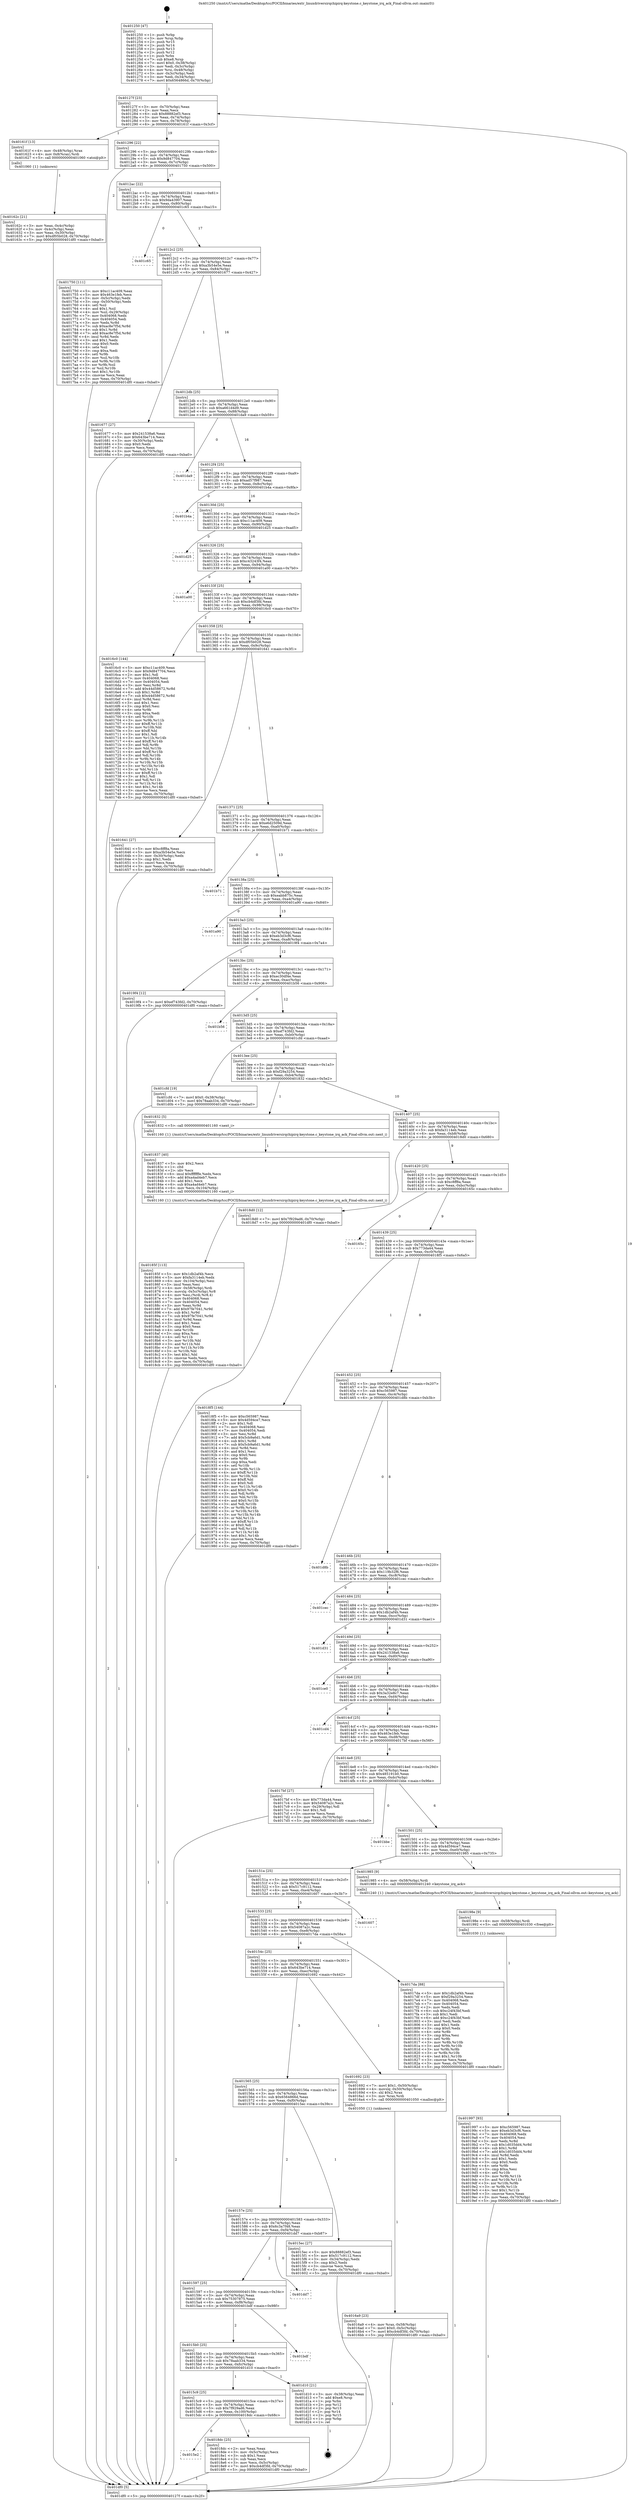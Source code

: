 digraph "0x401250" {
  label = "0x401250 (/mnt/c/Users/mathe/Desktop/tcc/POCII/binaries/extr_linuxdriversirqchipirq-keystone.c_keystone_irq_ack_Final-ollvm.out::main(0))"
  labelloc = "t"
  node[shape=record]

  Entry [label="",width=0.3,height=0.3,shape=circle,fillcolor=black,style=filled]
  "0x40127f" [label="{
     0x40127f [23]\l
     | [instrs]\l
     &nbsp;&nbsp;0x40127f \<+3\>: mov -0x70(%rbp),%eax\l
     &nbsp;&nbsp;0x401282 \<+2\>: mov %eax,%ecx\l
     &nbsp;&nbsp;0x401284 \<+6\>: sub $0x88882ef3,%ecx\l
     &nbsp;&nbsp;0x40128a \<+3\>: mov %eax,-0x74(%rbp)\l
     &nbsp;&nbsp;0x40128d \<+3\>: mov %ecx,-0x78(%rbp)\l
     &nbsp;&nbsp;0x401290 \<+6\>: je 000000000040161f \<main+0x3cf\>\l
  }"]
  "0x40161f" [label="{
     0x40161f [13]\l
     | [instrs]\l
     &nbsp;&nbsp;0x40161f \<+4\>: mov -0x48(%rbp),%rax\l
     &nbsp;&nbsp;0x401623 \<+4\>: mov 0x8(%rax),%rdi\l
     &nbsp;&nbsp;0x401627 \<+5\>: call 0000000000401060 \<atoi@plt\>\l
     | [calls]\l
     &nbsp;&nbsp;0x401060 \{1\} (unknown)\l
  }"]
  "0x401296" [label="{
     0x401296 [22]\l
     | [instrs]\l
     &nbsp;&nbsp;0x401296 \<+5\>: jmp 000000000040129b \<main+0x4b\>\l
     &nbsp;&nbsp;0x40129b \<+3\>: mov -0x74(%rbp),%eax\l
     &nbsp;&nbsp;0x40129e \<+5\>: sub $0x9d847704,%eax\l
     &nbsp;&nbsp;0x4012a3 \<+3\>: mov %eax,-0x7c(%rbp)\l
     &nbsp;&nbsp;0x4012a6 \<+6\>: je 0000000000401750 \<main+0x500\>\l
  }"]
  Exit [label="",width=0.3,height=0.3,shape=circle,fillcolor=black,style=filled,peripheries=2]
  "0x401750" [label="{
     0x401750 [111]\l
     | [instrs]\l
     &nbsp;&nbsp;0x401750 \<+5\>: mov $0xc11ac409,%eax\l
     &nbsp;&nbsp;0x401755 \<+5\>: mov $0x463e1feb,%ecx\l
     &nbsp;&nbsp;0x40175a \<+3\>: mov -0x5c(%rbp),%edx\l
     &nbsp;&nbsp;0x40175d \<+3\>: cmp -0x50(%rbp),%edx\l
     &nbsp;&nbsp;0x401760 \<+4\>: setl %sil\l
     &nbsp;&nbsp;0x401764 \<+4\>: and $0x1,%sil\l
     &nbsp;&nbsp;0x401768 \<+4\>: mov %sil,-0x29(%rbp)\l
     &nbsp;&nbsp;0x40176c \<+7\>: mov 0x404068,%edx\l
     &nbsp;&nbsp;0x401773 \<+7\>: mov 0x404054,%edi\l
     &nbsp;&nbsp;0x40177a \<+3\>: mov %edx,%r8d\l
     &nbsp;&nbsp;0x40177d \<+7\>: sub $0xac8e7f5d,%r8d\l
     &nbsp;&nbsp;0x401784 \<+4\>: sub $0x1,%r8d\l
     &nbsp;&nbsp;0x401788 \<+7\>: add $0xac8e7f5d,%r8d\l
     &nbsp;&nbsp;0x40178f \<+4\>: imul %r8d,%edx\l
     &nbsp;&nbsp;0x401793 \<+3\>: and $0x1,%edx\l
     &nbsp;&nbsp;0x401796 \<+3\>: cmp $0x0,%edx\l
     &nbsp;&nbsp;0x401799 \<+4\>: sete %sil\l
     &nbsp;&nbsp;0x40179d \<+3\>: cmp $0xa,%edi\l
     &nbsp;&nbsp;0x4017a0 \<+4\>: setl %r9b\l
     &nbsp;&nbsp;0x4017a4 \<+3\>: mov %sil,%r10b\l
     &nbsp;&nbsp;0x4017a7 \<+3\>: and %r9b,%r10b\l
     &nbsp;&nbsp;0x4017aa \<+3\>: xor %r9b,%sil\l
     &nbsp;&nbsp;0x4017ad \<+3\>: or %sil,%r10b\l
     &nbsp;&nbsp;0x4017b0 \<+4\>: test $0x1,%r10b\l
     &nbsp;&nbsp;0x4017b4 \<+3\>: cmovne %ecx,%eax\l
     &nbsp;&nbsp;0x4017b7 \<+3\>: mov %eax,-0x70(%rbp)\l
     &nbsp;&nbsp;0x4017ba \<+5\>: jmp 0000000000401df0 \<main+0xba0\>\l
  }"]
  "0x4012ac" [label="{
     0x4012ac [22]\l
     | [instrs]\l
     &nbsp;&nbsp;0x4012ac \<+5\>: jmp 00000000004012b1 \<main+0x61\>\l
     &nbsp;&nbsp;0x4012b1 \<+3\>: mov -0x74(%rbp),%eax\l
     &nbsp;&nbsp;0x4012b4 \<+5\>: sub $0x9da43907,%eax\l
     &nbsp;&nbsp;0x4012b9 \<+3\>: mov %eax,-0x80(%rbp)\l
     &nbsp;&nbsp;0x4012bc \<+6\>: je 0000000000401c65 \<main+0xa15\>\l
  }"]
  "0x401997" [label="{
     0x401997 [93]\l
     | [instrs]\l
     &nbsp;&nbsp;0x401997 \<+5\>: mov $0xc565987,%eax\l
     &nbsp;&nbsp;0x40199c \<+5\>: mov $0xeb3d3cf6,%ecx\l
     &nbsp;&nbsp;0x4019a1 \<+7\>: mov 0x404068,%edx\l
     &nbsp;&nbsp;0x4019a8 \<+7\>: mov 0x404054,%esi\l
     &nbsp;&nbsp;0x4019af \<+3\>: mov %edx,%r8d\l
     &nbsp;&nbsp;0x4019b2 \<+7\>: sub $0x1d035dd4,%r8d\l
     &nbsp;&nbsp;0x4019b9 \<+4\>: sub $0x1,%r8d\l
     &nbsp;&nbsp;0x4019bd \<+7\>: add $0x1d035dd4,%r8d\l
     &nbsp;&nbsp;0x4019c4 \<+4\>: imul %r8d,%edx\l
     &nbsp;&nbsp;0x4019c8 \<+3\>: and $0x1,%edx\l
     &nbsp;&nbsp;0x4019cb \<+3\>: cmp $0x0,%edx\l
     &nbsp;&nbsp;0x4019ce \<+4\>: sete %r9b\l
     &nbsp;&nbsp;0x4019d2 \<+3\>: cmp $0xa,%esi\l
     &nbsp;&nbsp;0x4019d5 \<+4\>: setl %r10b\l
     &nbsp;&nbsp;0x4019d9 \<+3\>: mov %r9b,%r11b\l
     &nbsp;&nbsp;0x4019dc \<+3\>: and %r10b,%r11b\l
     &nbsp;&nbsp;0x4019df \<+3\>: xor %r10b,%r9b\l
     &nbsp;&nbsp;0x4019e2 \<+3\>: or %r9b,%r11b\l
     &nbsp;&nbsp;0x4019e5 \<+4\>: test $0x1,%r11b\l
     &nbsp;&nbsp;0x4019e9 \<+3\>: cmovne %ecx,%eax\l
     &nbsp;&nbsp;0x4019ec \<+3\>: mov %eax,-0x70(%rbp)\l
     &nbsp;&nbsp;0x4019ef \<+5\>: jmp 0000000000401df0 \<main+0xba0\>\l
  }"]
  "0x401c65" [label="{
     0x401c65\l
  }", style=dashed]
  "0x4012c2" [label="{
     0x4012c2 [25]\l
     | [instrs]\l
     &nbsp;&nbsp;0x4012c2 \<+5\>: jmp 00000000004012c7 \<main+0x77\>\l
     &nbsp;&nbsp;0x4012c7 \<+3\>: mov -0x74(%rbp),%eax\l
     &nbsp;&nbsp;0x4012ca \<+5\>: sub $0xa3b54e5e,%eax\l
     &nbsp;&nbsp;0x4012cf \<+6\>: mov %eax,-0x84(%rbp)\l
     &nbsp;&nbsp;0x4012d5 \<+6\>: je 0000000000401677 \<main+0x427\>\l
  }"]
  "0x40198e" [label="{
     0x40198e [9]\l
     | [instrs]\l
     &nbsp;&nbsp;0x40198e \<+4\>: mov -0x58(%rbp),%rdi\l
     &nbsp;&nbsp;0x401992 \<+5\>: call 0000000000401030 \<free@plt\>\l
     | [calls]\l
     &nbsp;&nbsp;0x401030 \{1\} (unknown)\l
  }"]
  "0x401677" [label="{
     0x401677 [27]\l
     | [instrs]\l
     &nbsp;&nbsp;0x401677 \<+5\>: mov $0x241538a6,%eax\l
     &nbsp;&nbsp;0x40167c \<+5\>: mov $0x643be714,%ecx\l
     &nbsp;&nbsp;0x401681 \<+3\>: mov -0x30(%rbp),%edx\l
     &nbsp;&nbsp;0x401684 \<+3\>: cmp $0x0,%edx\l
     &nbsp;&nbsp;0x401687 \<+3\>: cmove %ecx,%eax\l
     &nbsp;&nbsp;0x40168a \<+3\>: mov %eax,-0x70(%rbp)\l
     &nbsp;&nbsp;0x40168d \<+5\>: jmp 0000000000401df0 \<main+0xba0\>\l
  }"]
  "0x4012db" [label="{
     0x4012db [25]\l
     | [instrs]\l
     &nbsp;&nbsp;0x4012db \<+5\>: jmp 00000000004012e0 \<main+0x90\>\l
     &nbsp;&nbsp;0x4012e0 \<+3\>: mov -0x74(%rbp),%eax\l
     &nbsp;&nbsp;0x4012e3 \<+5\>: sub $0xa661d4d9,%eax\l
     &nbsp;&nbsp;0x4012e8 \<+6\>: mov %eax,-0x88(%rbp)\l
     &nbsp;&nbsp;0x4012ee \<+6\>: je 0000000000401da9 \<main+0xb59\>\l
  }"]
  "0x4015e2" [label="{
     0x4015e2\l
  }", style=dashed]
  "0x401da9" [label="{
     0x401da9\l
  }", style=dashed]
  "0x4012f4" [label="{
     0x4012f4 [25]\l
     | [instrs]\l
     &nbsp;&nbsp;0x4012f4 \<+5\>: jmp 00000000004012f9 \<main+0xa9\>\l
     &nbsp;&nbsp;0x4012f9 \<+3\>: mov -0x74(%rbp),%eax\l
     &nbsp;&nbsp;0x4012fc \<+5\>: sub $0xad57f987,%eax\l
     &nbsp;&nbsp;0x401301 \<+6\>: mov %eax,-0x8c(%rbp)\l
     &nbsp;&nbsp;0x401307 \<+6\>: je 0000000000401b4a \<main+0x8fa\>\l
  }"]
  "0x4018dc" [label="{
     0x4018dc [25]\l
     | [instrs]\l
     &nbsp;&nbsp;0x4018dc \<+2\>: xor %eax,%eax\l
     &nbsp;&nbsp;0x4018de \<+3\>: mov -0x5c(%rbp),%ecx\l
     &nbsp;&nbsp;0x4018e1 \<+3\>: sub $0x1,%eax\l
     &nbsp;&nbsp;0x4018e4 \<+2\>: sub %eax,%ecx\l
     &nbsp;&nbsp;0x4018e6 \<+3\>: mov %ecx,-0x5c(%rbp)\l
     &nbsp;&nbsp;0x4018e9 \<+7\>: movl $0xcb4df3fd,-0x70(%rbp)\l
     &nbsp;&nbsp;0x4018f0 \<+5\>: jmp 0000000000401df0 \<main+0xba0\>\l
  }"]
  "0x401b4a" [label="{
     0x401b4a\l
  }", style=dashed]
  "0x40130d" [label="{
     0x40130d [25]\l
     | [instrs]\l
     &nbsp;&nbsp;0x40130d \<+5\>: jmp 0000000000401312 \<main+0xc2\>\l
     &nbsp;&nbsp;0x401312 \<+3\>: mov -0x74(%rbp),%eax\l
     &nbsp;&nbsp;0x401315 \<+5\>: sub $0xc11ac409,%eax\l
     &nbsp;&nbsp;0x40131a \<+6\>: mov %eax,-0x90(%rbp)\l
     &nbsp;&nbsp;0x401320 \<+6\>: je 0000000000401d25 \<main+0xad5\>\l
  }"]
  "0x4015c9" [label="{
     0x4015c9 [25]\l
     | [instrs]\l
     &nbsp;&nbsp;0x4015c9 \<+5\>: jmp 00000000004015ce \<main+0x37e\>\l
     &nbsp;&nbsp;0x4015ce \<+3\>: mov -0x74(%rbp),%eax\l
     &nbsp;&nbsp;0x4015d1 \<+5\>: sub $0x7f929ad6,%eax\l
     &nbsp;&nbsp;0x4015d6 \<+6\>: mov %eax,-0x100(%rbp)\l
     &nbsp;&nbsp;0x4015dc \<+6\>: je 00000000004018dc \<main+0x68c\>\l
  }"]
  "0x401d25" [label="{
     0x401d25\l
  }", style=dashed]
  "0x401326" [label="{
     0x401326 [25]\l
     | [instrs]\l
     &nbsp;&nbsp;0x401326 \<+5\>: jmp 000000000040132b \<main+0xdb\>\l
     &nbsp;&nbsp;0x40132b \<+3\>: mov -0x74(%rbp),%eax\l
     &nbsp;&nbsp;0x40132e \<+5\>: sub $0xc43243f4,%eax\l
     &nbsp;&nbsp;0x401333 \<+6\>: mov %eax,-0x94(%rbp)\l
     &nbsp;&nbsp;0x401339 \<+6\>: je 0000000000401a00 \<main+0x7b0\>\l
  }"]
  "0x401d10" [label="{
     0x401d10 [21]\l
     | [instrs]\l
     &nbsp;&nbsp;0x401d10 \<+3\>: mov -0x38(%rbp),%eax\l
     &nbsp;&nbsp;0x401d13 \<+7\>: add $0xe8,%rsp\l
     &nbsp;&nbsp;0x401d1a \<+1\>: pop %rbx\l
     &nbsp;&nbsp;0x401d1b \<+2\>: pop %r12\l
     &nbsp;&nbsp;0x401d1d \<+2\>: pop %r13\l
     &nbsp;&nbsp;0x401d1f \<+2\>: pop %r14\l
     &nbsp;&nbsp;0x401d21 \<+2\>: pop %r15\l
     &nbsp;&nbsp;0x401d23 \<+1\>: pop %rbp\l
     &nbsp;&nbsp;0x401d24 \<+1\>: ret\l
  }"]
  "0x401a00" [label="{
     0x401a00\l
  }", style=dashed]
  "0x40133f" [label="{
     0x40133f [25]\l
     | [instrs]\l
     &nbsp;&nbsp;0x40133f \<+5\>: jmp 0000000000401344 \<main+0xf4\>\l
     &nbsp;&nbsp;0x401344 \<+3\>: mov -0x74(%rbp),%eax\l
     &nbsp;&nbsp;0x401347 \<+5\>: sub $0xcb4df3fd,%eax\l
     &nbsp;&nbsp;0x40134c \<+6\>: mov %eax,-0x98(%rbp)\l
     &nbsp;&nbsp;0x401352 \<+6\>: je 00000000004016c0 \<main+0x470\>\l
  }"]
  "0x4015b0" [label="{
     0x4015b0 [25]\l
     | [instrs]\l
     &nbsp;&nbsp;0x4015b0 \<+5\>: jmp 00000000004015b5 \<main+0x365\>\l
     &nbsp;&nbsp;0x4015b5 \<+3\>: mov -0x74(%rbp),%eax\l
     &nbsp;&nbsp;0x4015b8 \<+5\>: sub $0x78aab334,%eax\l
     &nbsp;&nbsp;0x4015bd \<+6\>: mov %eax,-0xfc(%rbp)\l
     &nbsp;&nbsp;0x4015c3 \<+6\>: je 0000000000401d10 \<main+0xac0\>\l
  }"]
  "0x4016c0" [label="{
     0x4016c0 [144]\l
     | [instrs]\l
     &nbsp;&nbsp;0x4016c0 \<+5\>: mov $0xc11ac409,%eax\l
     &nbsp;&nbsp;0x4016c5 \<+5\>: mov $0x9d847704,%ecx\l
     &nbsp;&nbsp;0x4016ca \<+2\>: mov $0x1,%dl\l
     &nbsp;&nbsp;0x4016cc \<+7\>: mov 0x404068,%esi\l
     &nbsp;&nbsp;0x4016d3 \<+7\>: mov 0x404054,%edi\l
     &nbsp;&nbsp;0x4016da \<+3\>: mov %esi,%r8d\l
     &nbsp;&nbsp;0x4016dd \<+7\>: add $0x44d58672,%r8d\l
     &nbsp;&nbsp;0x4016e4 \<+4\>: sub $0x1,%r8d\l
     &nbsp;&nbsp;0x4016e8 \<+7\>: sub $0x44d58672,%r8d\l
     &nbsp;&nbsp;0x4016ef \<+4\>: imul %r8d,%esi\l
     &nbsp;&nbsp;0x4016f3 \<+3\>: and $0x1,%esi\l
     &nbsp;&nbsp;0x4016f6 \<+3\>: cmp $0x0,%esi\l
     &nbsp;&nbsp;0x4016f9 \<+4\>: sete %r9b\l
     &nbsp;&nbsp;0x4016fd \<+3\>: cmp $0xa,%edi\l
     &nbsp;&nbsp;0x401700 \<+4\>: setl %r10b\l
     &nbsp;&nbsp;0x401704 \<+3\>: mov %r9b,%r11b\l
     &nbsp;&nbsp;0x401707 \<+4\>: xor $0xff,%r11b\l
     &nbsp;&nbsp;0x40170b \<+3\>: mov %r10b,%bl\l
     &nbsp;&nbsp;0x40170e \<+3\>: xor $0xff,%bl\l
     &nbsp;&nbsp;0x401711 \<+3\>: xor $0x1,%dl\l
     &nbsp;&nbsp;0x401714 \<+3\>: mov %r11b,%r14b\l
     &nbsp;&nbsp;0x401717 \<+4\>: and $0xff,%r14b\l
     &nbsp;&nbsp;0x40171b \<+3\>: and %dl,%r9b\l
     &nbsp;&nbsp;0x40171e \<+3\>: mov %bl,%r15b\l
     &nbsp;&nbsp;0x401721 \<+4\>: and $0xff,%r15b\l
     &nbsp;&nbsp;0x401725 \<+3\>: and %dl,%r10b\l
     &nbsp;&nbsp;0x401728 \<+3\>: or %r9b,%r14b\l
     &nbsp;&nbsp;0x40172b \<+3\>: or %r10b,%r15b\l
     &nbsp;&nbsp;0x40172e \<+3\>: xor %r15b,%r14b\l
     &nbsp;&nbsp;0x401731 \<+3\>: or %bl,%r11b\l
     &nbsp;&nbsp;0x401734 \<+4\>: xor $0xff,%r11b\l
     &nbsp;&nbsp;0x401738 \<+3\>: or $0x1,%dl\l
     &nbsp;&nbsp;0x40173b \<+3\>: and %dl,%r11b\l
     &nbsp;&nbsp;0x40173e \<+3\>: or %r11b,%r14b\l
     &nbsp;&nbsp;0x401741 \<+4\>: test $0x1,%r14b\l
     &nbsp;&nbsp;0x401745 \<+3\>: cmovne %ecx,%eax\l
     &nbsp;&nbsp;0x401748 \<+3\>: mov %eax,-0x70(%rbp)\l
     &nbsp;&nbsp;0x40174b \<+5\>: jmp 0000000000401df0 \<main+0xba0\>\l
  }"]
  "0x401358" [label="{
     0x401358 [25]\l
     | [instrs]\l
     &nbsp;&nbsp;0x401358 \<+5\>: jmp 000000000040135d \<main+0x10d\>\l
     &nbsp;&nbsp;0x40135d \<+3\>: mov -0x74(%rbp),%eax\l
     &nbsp;&nbsp;0x401360 \<+5\>: sub $0xdf05b028,%eax\l
     &nbsp;&nbsp;0x401365 \<+6\>: mov %eax,-0x9c(%rbp)\l
     &nbsp;&nbsp;0x40136b \<+6\>: je 0000000000401641 \<main+0x3f1\>\l
  }"]
  "0x401bdf" [label="{
     0x401bdf\l
  }", style=dashed]
  "0x401641" [label="{
     0x401641 [27]\l
     | [instrs]\l
     &nbsp;&nbsp;0x401641 \<+5\>: mov $0xc8ff8a,%eax\l
     &nbsp;&nbsp;0x401646 \<+5\>: mov $0xa3b54e5e,%ecx\l
     &nbsp;&nbsp;0x40164b \<+3\>: mov -0x30(%rbp),%edx\l
     &nbsp;&nbsp;0x40164e \<+3\>: cmp $0x1,%edx\l
     &nbsp;&nbsp;0x401651 \<+3\>: cmovl %ecx,%eax\l
     &nbsp;&nbsp;0x401654 \<+3\>: mov %eax,-0x70(%rbp)\l
     &nbsp;&nbsp;0x401657 \<+5\>: jmp 0000000000401df0 \<main+0xba0\>\l
  }"]
  "0x401371" [label="{
     0x401371 [25]\l
     | [instrs]\l
     &nbsp;&nbsp;0x401371 \<+5\>: jmp 0000000000401376 \<main+0x126\>\l
     &nbsp;&nbsp;0x401376 \<+3\>: mov -0x74(%rbp),%eax\l
     &nbsp;&nbsp;0x401379 \<+5\>: sub $0xe6d2509d,%eax\l
     &nbsp;&nbsp;0x40137e \<+6\>: mov %eax,-0xa0(%rbp)\l
     &nbsp;&nbsp;0x401384 \<+6\>: je 0000000000401b71 \<main+0x921\>\l
  }"]
  "0x401597" [label="{
     0x401597 [25]\l
     | [instrs]\l
     &nbsp;&nbsp;0x401597 \<+5\>: jmp 000000000040159c \<main+0x34c\>\l
     &nbsp;&nbsp;0x40159c \<+3\>: mov -0x74(%rbp),%eax\l
     &nbsp;&nbsp;0x40159f \<+5\>: sub $0x75307875,%eax\l
     &nbsp;&nbsp;0x4015a4 \<+6\>: mov %eax,-0xf8(%rbp)\l
     &nbsp;&nbsp;0x4015aa \<+6\>: je 0000000000401bdf \<main+0x98f\>\l
  }"]
  "0x401b71" [label="{
     0x401b71\l
  }", style=dashed]
  "0x40138a" [label="{
     0x40138a [25]\l
     | [instrs]\l
     &nbsp;&nbsp;0x40138a \<+5\>: jmp 000000000040138f \<main+0x13f\>\l
     &nbsp;&nbsp;0x40138f \<+3\>: mov -0x74(%rbp),%eax\l
     &nbsp;&nbsp;0x401392 \<+5\>: sub $0xeabb875c,%eax\l
     &nbsp;&nbsp;0x401397 \<+6\>: mov %eax,-0xa4(%rbp)\l
     &nbsp;&nbsp;0x40139d \<+6\>: je 0000000000401a90 \<main+0x840\>\l
  }"]
  "0x401dd7" [label="{
     0x401dd7\l
  }", style=dashed]
  "0x401a90" [label="{
     0x401a90\l
  }", style=dashed]
  "0x4013a3" [label="{
     0x4013a3 [25]\l
     | [instrs]\l
     &nbsp;&nbsp;0x4013a3 \<+5\>: jmp 00000000004013a8 \<main+0x158\>\l
     &nbsp;&nbsp;0x4013a8 \<+3\>: mov -0x74(%rbp),%eax\l
     &nbsp;&nbsp;0x4013ab \<+5\>: sub $0xeb3d3cf6,%eax\l
     &nbsp;&nbsp;0x4013b0 \<+6\>: mov %eax,-0xa8(%rbp)\l
     &nbsp;&nbsp;0x4013b6 \<+6\>: je 00000000004019f4 \<main+0x7a4\>\l
  }"]
  "0x40185f" [label="{
     0x40185f [113]\l
     | [instrs]\l
     &nbsp;&nbsp;0x40185f \<+5\>: mov $0x1db2af4b,%ecx\l
     &nbsp;&nbsp;0x401864 \<+5\>: mov $0xfa3114eb,%edx\l
     &nbsp;&nbsp;0x401869 \<+6\>: mov -0x104(%rbp),%esi\l
     &nbsp;&nbsp;0x40186f \<+3\>: imul %eax,%esi\l
     &nbsp;&nbsp;0x401872 \<+4\>: mov -0x58(%rbp),%rdi\l
     &nbsp;&nbsp;0x401876 \<+4\>: movslq -0x5c(%rbp),%r8\l
     &nbsp;&nbsp;0x40187a \<+4\>: mov %esi,(%rdi,%r8,4)\l
     &nbsp;&nbsp;0x40187e \<+7\>: mov 0x404068,%eax\l
     &nbsp;&nbsp;0x401885 \<+7\>: mov 0x404054,%esi\l
     &nbsp;&nbsp;0x40188c \<+3\>: mov %eax,%r9d\l
     &nbsp;&nbsp;0x40188f \<+7\>: add $0x97fe7041,%r9d\l
     &nbsp;&nbsp;0x401896 \<+4\>: sub $0x1,%r9d\l
     &nbsp;&nbsp;0x40189a \<+7\>: sub $0x97fe7041,%r9d\l
     &nbsp;&nbsp;0x4018a1 \<+4\>: imul %r9d,%eax\l
     &nbsp;&nbsp;0x4018a5 \<+3\>: and $0x1,%eax\l
     &nbsp;&nbsp;0x4018a8 \<+3\>: cmp $0x0,%eax\l
     &nbsp;&nbsp;0x4018ab \<+4\>: sete %r10b\l
     &nbsp;&nbsp;0x4018af \<+3\>: cmp $0xa,%esi\l
     &nbsp;&nbsp;0x4018b2 \<+4\>: setl %r11b\l
     &nbsp;&nbsp;0x4018b6 \<+3\>: mov %r10b,%bl\l
     &nbsp;&nbsp;0x4018b9 \<+3\>: and %r11b,%bl\l
     &nbsp;&nbsp;0x4018bc \<+3\>: xor %r11b,%r10b\l
     &nbsp;&nbsp;0x4018bf \<+3\>: or %r10b,%bl\l
     &nbsp;&nbsp;0x4018c2 \<+3\>: test $0x1,%bl\l
     &nbsp;&nbsp;0x4018c5 \<+3\>: cmovne %edx,%ecx\l
     &nbsp;&nbsp;0x4018c8 \<+3\>: mov %ecx,-0x70(%rbp)\l
     &nbsp;&nbsp;0x4018cb \<+5\>: jmp 0000000000401df0 \<main+0xba0\>\l
  }"]
  "0x4019f4" [label="{
     0x4019f4 [12]\l
     | [instrs]\l
     &nbsp;&nbsp;0x4019f4 \<+7\>: movl $0xef743fd2,-0x70(%rbp)\l
     &nbsp;&nbsp;0x4019fb \<+5\>: jmp 0000000000401df0 \<main+0xba0\>\l
  }"]
  "0x4013bc" [label="{
     0x4013bc [25]\l
     | [instrs]\l
     &nbsp;&nbsp;0x4013bc \<+5\>: jmp 00000000004013c1 \<main+0x171\>\l
     &nbsp;&nbsp;0x4013c1 \<+3\>: mov -0x74(%rbp),%eax\l
     &nbsp;&nbsp;0x4013c4 \<+5\>: sub $0xec30df4e,%eax\l
     &nbsp;&nbsp;0x4013c9 \<+6\>: mov %eax,-0xac(%rbp)\l
     &nbsp;&nbsp;0x4013cf \<+6\>: je 0000000000401b56 \<main+0x906\>\l
  }"]
  "0x401837" [label="{
     0x401837 [40]\l
     | [instrs]\l
     &nbsp;&nbsp;0x401837 \<+5\>: mov $0x2,%ecx\l
     &nbsp;&nbsp;0x40183c \<+1\>: cltd\l
     &nbsp;&nbsp;0x40183d \<+2\>: idiv %ecx\l
     &nbsp;&nbsp;0x40183f \<+6\>: imul $0xfffffffe,%edx,%ecx\l
     &nbsp;&nbsp;0x401845 \<+6\>: add $0xa4ad4eb7,%ecx\l
     &nbsp;&nbsp;0x40184b \<+3\>: add $0x1,%ecx\l
     &nbsp;&nbsp;0x40184e \<+6\>: sub $0xa4ad4eb7,%ecx\l
     &nbsp;&nbsp;0x401854 \<+6\>: mov %ecx,-0x104(%rbp)\l
     &nbsp;&nbsp;0x40185a \<+5\>: call 0000000000401160 \<next_i\>\l
     | [calls]\l
     &nbsp;&nbsp;0x401160 \{1\} (/mnt/c/Users/mathe/Desktop/tcc/POCII/binaries/extr_linuxdriversirqchipirq-keystone.c_keystone_irq_ack_Final-ollvm.out::next_i)\l
  }"]
  "0x401b56" [label="{
     0x401b56\l
  }", style=dashed]
  "0x4013d5" [label="{
     0x4013d5 [25]\l
     | [instrs]\l
     &nbsp;&nbsp;0x4013d5 \<+5\>: jmp 00000000004013da \<main+0x18a\>\l
     &nbsp;&nbsp;0x4013da \<+3\>: mov -0x74(%rbp),%eax\l
     &nbsp;&nbsp;0x4013dd \<+5\>: sub $0xef743fd2,%eax\l
     &nbsp;&nbsp;0x4013e2 \<+6\>: mov %eax,-0xb0(%rbp)\l
     &nbsp;&nbsp;0x4013e8 \<+6\>: je 0000000000401cfd \<main+0xaad\>\l
  }"]
  "0x4016a9" [label="{
     0x4016a9 [23]\l
     | [instrs]\l
     &nbsp;&nbsp;0x4016a9 \<+4\>: mov %rax,-0x58(%rbp)\l
     &nbsp;&nbsp;0x4016ad \<+7\>: movl $0x0,-0x5c(%rbp)\l
     &nbsp;&nbsp;0x4016b4 \<+7\>: movl $0xcb4df3fd,-0x70(%rbp)\l
     &nbsp;&nbsp;0x4016bb \<+5\>: jmp 0000000000401df0 \<main+0xba0\>\l
  }"]
  "0x401cfd" [label="{
     0x401cfd [19]\l
     | [instrs]\l
     &nbsp;&nbsp;0x401cfd \<+7\>: movl $0x0,-0x38(%rbp)\l
     &nbsp;&nbsp;0x401d04 \<+7\>: movl $0x78aab334,-0x70(%rbp)\l
     &nbsp;&nbsp;0x401d0b \<+5\>: jmp 0000000000401df0 \<main+0xba0\>\l
  }"]
  "0x4013ee" [label="{
     0x4013ee [25]\l
     | [instrs]\l
     &nbsp;&nbsp;0x4013ee \<+5\>: jmp 00000000004013f3 \<main+0x1a3\>\l
     &nbsp;&nbsp;0x4013f3 \<+3\>: mov -0x74(%rbp),%eax\l
     &nbsp;&nbsp;0x4013f6 \<+5\>: sub $0xf29a3254,%eax\l
     &nbsp;&nbsp;0x4013fb \<+6\>: mov %eax,-0xb4(%rbp)\l
     &nbsp;&nbsp;0x401401 \<+6\>: je 0000000000401832 \<main+0x5e2\>\l
  }"]
  "0x40162c" [label="{
     0x40162c [21]\l
     | [instrs]\l
     &nbsp;&nbsp;0x40162c \<+3\>: mov %eax,-0x4c(%rbp)\l
     &nbsp;&nbsp;0x40162f \<+3\>: mov -0x4c(%rbp),%eax\l
     &nbsp;&nbsp;0x401632 \<+3\>: mov %eax,-0x30(%rbp)\l
     &nbsp;&nbsp;0x401635 \<+7\>: movl $0xdf05b028,-0x70(%rbp)\l
     &nbsp;&nbsp;0x40163c \<+5\>: jmp 0000000000401df0 \<main+0xba0\>\l
  }"]
  "0x401832" [label="{
     0x401832 [5]\l
     | [instrs]\l
     &nbsp;&nbsp;0x401832 \<+5\>: call 0000000000401160 \<next_i\>\l
     | [calls]\l
     &nbsp;&nbsp;0x401160 \{1\} (/mnt/c/Users/mathe/Desktop/tcc/POCII/binaries/extr_linuxdriversirqchipirq-keystone.c_keystone_irq_ack_Final-ollvm.out::next_i)\l
  }"]
  "0x401407" [label="{
     0x401407 [25]\l
     | [instrs]\l
     &nbsp;&nbsp;0x401407 \<+5\>: jmp 000000000040140c \<main+0x1bc\>\l
     &nbsp;&nbsp;0x40140c \<+3\>: mov -0x74(%rbp),%eax\l
     &nbsp;&nbsp;0x40140f \<+5\>: sub $0xfa3114eb,%eax\l
     &nbsp;&nbsp;0x401414 \<+6\>: mov %eax,-0xb8(%rbp)\l
     &nbsp;&nbsp;0x40141a \<+6\>: je 00000000004018d0 \<main+0x680\>\l
  }"]
  "0x401250" [label="{
     0x401250 [47]\l
     | [instrs]\l
     &nbsp;&nbsp;0x401250 \<+1\>: push %rbp\l
     &nbsp;&nbsp;0x401251 \<+3\>: mov %rsp,%rbp\l
     &nbsp;&nbsp;0x401254 \<+2\>: push %r15\l
     &nbsp;&nbsp;0x401256 \<+2\>: push %r14\l
     &nbsp;&nbsp;0x401258 \<+2\>: push %r13\l
     &nbsp;&nbsp;0x40125a \<+2\>: push %r12\l
     &nbsp;&nbsp;0x40125c \<+1\>: push %rbx\l
     &nbsp;&nbsp;0x40125d \<+7\>: sub $0xe8,%rsp\l
     &nbsp;&nbsp;0x401264 \<+7\>: movl $0x0,-0x38(%rbp)\l
     &nbsp;&nbsp;0x40126b \<+3\>: mov %edi,-0x3c(%rbp)\l
     &nbsp;&nbsp;0x40126e \<+4\>: mov %rsi,-0x48(%rbp)\l
     &nbsp;&nbsp;0x401272 \<+3\>: mov -0x3c(%rbp),%edi\l
     &nbsp;&nbsp;0x401275 \<+3\>: mov %edi,-0x34(%rbp)\l
     &nbsp;&nbsp;0x401278 \<+7\>: movl $0x6564866d,-0x70(%rbp)\l
  }"]
  "0x4018d0" [label="{
     0x4018d0 [12]\l
     | [instrs]\l
     &nbsp;&nbsp;0x4018d0 \<+7\>: movl $0x7f929ad6,-0x70(%rbp)\l
     &nbsp;&nbsp;0x4018d7 \<+5\>: jmp 0000000000401df0 \<main+0xba0\>\l
  }"]
  "0x401420" [label="{
     0x401420 [25]\l
     | [instrs]\l
     &nbsp;&nbsp;0x401420 \<+5\>: jmp 0000000000401425 \<main+0x1d5\>\l
     &nbsp;&nbsp;0x401425 \<+3\>: mov -0x74(%rbp),%eax\l
     &nbsp;&nbsp;0x401428 \<+5\>: sub $0xc8ff8a,%eax\l
     &nbsp;&nbsp;0x40142d \<+6\>: mov %eax,-0xbc(%rbp)\l
     &nbsp;&nbsp;0x401433 \<+6\>: je 000000000040165c \<main+0x40c\>\l
  }"]
  "0x401df0" [label="{
     0x401df0 [5]\l
     | [instrs]\l
     &nbsp;&nbsp;0x401df0 \<+5\>: jmp 000000000040127f \<main+0x2f\>\l
  }"]
  "0x40165c" [label="{
     0x40165c\l
  }", style=dashed]
  "0x401439" [label="{
     0x401439 [25]\l
     | [instrs]\l
     &nbsp;&nbsp;0x401439 \<+5\>: jmp 000000000040143e \<main+0x1ee\>\l
     &nbsp;&nbsp;0x40143e \<+3\>: mov -0x74(%rbp),%eax\l
     &nbsp;&nbsp;0x401441 \<+5\>: sub $0x773da44,%eax\l
     &nbsp;&nbsp;0x401446 \<+6\>: mov %eax,-0xc0(%rbp)\l
     &nbsp;&nbsp;0x40144c \<+6\>: je 00000000004018f5 \<main+0x6a5\>\l
  }"]
  "0x40157e" [label="{
     0x40157e [25]\l
     | [instrs]\l
     &nbsp;&nbsp;0x40157e \<+5\>: jmp 0000000000401583 \<main+0x333\>\l
     &nbsp;&nbsp;0x401583 \<+3\>: mov -0x74(%rbp),%eax\l
     &nbsp;&nbsp;0x401586 \<+5\>: sub $0x6c3a7f48,%eax\l
     &nbsp;&nbsp;0x40158b \<+6\>: mov %eax,-0xf4(%rbp)\l
     &nbsp;&nbsp;0x401591 \<+6\>: je 0000000000401dd7 \<main+0xb87\>\l
  }"]
  "0x4018f5" [label="{
     0x4018f5 [144]\l
     | [instrs]\l
     &nbsp;&nbsp;0x4018f5 \<+5\>: mov $0xc565987,%eax\l
     &nbsp;&nbsp;0x4018fa \<+5\>: mov $0x4d594ce7,%ecx\l
     &nbsp;&nbsp;0x4018ff \<+2\>: mov $0x1,%dl\l
     &nbsp;&nbsp;0x401901 \<+7\>: mov 0x404068,%esi\l
     &nbsp;&nbsp;0x401908 \<+7\>: mov 0x404054,%edi\l
     &nbsp;&nbsp;0x40190f \<+3\>: mov %esi,%r8d\l
     &nbsp;&nbsp;0x401912 \<+7\>: add $0x5cb9a6d1,%r8d\l
     &nbsp;&nbsp;0x401919 \<+4\>: sub $0x1,%r8d\l
     &nbsp;&nbsp;0x40191d \<+7\>: sub $0x5cb9a6d1,%r8d\l
     &nbsp;&nbsp;0x401924 \<+4\>: imul %r8d,%esi\l
     &nbsp;&nbsp;0x401928 \<+3\>: and $0x1,%esi\l
     &nbsp;&nbsp;0x40192b \<+3\>: cmp $0x0,%esi\l
     &nbsp;&nbsp;0x40192e \<+4\>: sete %r9b\l
     &nbsp;&nbsp;0x401932 \<+3\>: cmp $0xa,%edi\l
     &nbsp;&nbsp;0x401935 \<+4\>: setl %r10b\l
     &nbsp;&nbsp;0x401939 \<+3\>: mov %r9b,%r11b\l
     &nbsp;&nbsp;0x40193c \<+4\>: xor $0xff,%r11b\l
     &nbsp;&nbsp;0x401940 \<+3\>: mov %r10b,%bl\l
     &nbsp;&nbsp;0x401943 \<+3\>: xor $0xff,%bl\l
     &nbsp;&nbsp;0x401946 \<+3\>: xor $0x0,%dl\l
     &nbsp;&nbsp;0x401949 \<+3\>: mov %r11b,%r14b\l
     &nbsp;&nbsp;0x40194c \<+4\>: and $0x0,%r14b\l
     &nbsp;&nbsp;0x401950 \<+3\>: and %dl,%r9b\l
     &nbsp;&nbsp;0x401953 \<+3\>: mov %bl,%r15b\l
     &nbsp;&nbsp;0x401956 \<+4\>: and $0x0,%r15b\l
     &nbsp;&nbsp;0x40195a \<+3\>: and %dl,%r10b\l
     &nbsp;&nbsp;0x40195d \<+3\>: or %r9b,%r14b\l
     &nbsp;&nbsp;0x401960 \<+3\>: or %r10b,%r15b\l
     &nbsp;&nbsp;0x401963 \<+3\>: xor %r15b,%r14b\l
     &nbsp;&nbsp;0x401966 \<+3\>: or %bl,%r11b\l
     &nbsp;&nbsp;0x401969 \<+4\>: xor $0xff,%r11b\l
     &nbsp;&nbsp;0x40196d \<+3\>: or $0x0,%dl\l
     &nbsp;&nbsp;0x401970 \<+3\>: and %dl,%r11b\l
     &nbsp;&nbsp;0x401973 \<+3\>: or %r11b,%r14b\l
     &nbsp;&nbsp;0x401976 \<+4\>: test $0x1,%r14b\l
     &nbsp;&nbsp;0x40197a \<+3\>: cmovne %ecx,%eax\l
     &nbsp;&nbsp;0x40197d \<+3\>: mov %eax,-0x70(%rbp)\l
     &nbsp;&nbsp;0x401980 \<+5\>: jmp 0000000000401df0 \<main+0xba0\>\l
  }"]
  "0x401452" [label="{
     0x401452 [25]\l
     | [instrs]\l
     &nbsp;&nbsp;0x401452 \<+5\>: jmp 0000000000401457 \<main+0x207\>\l
     &nbsp;&nbsp;0x401457 \<+3\>: mov -0x74(%rbp),%eax\l
     &nbsp;&nbsp;0x40145a \<+5\>: sub $0xc565987,%eax\l
     &nbsp;&nbsp;0x40145f \<+6\>: mov %eax,-0xc4(%rbp)\l
     &nbsp;&nbsp;0x401465 \<+6\>: je 0000000000401d8b \<main+0xb3b\>\l
  }"]
  "0x4015ec" [label="{
     0x4015ec [27]\l
     | [instrs]\l
     &nbsp;&nbsp;0x4015ec \<+5\>: mov $0x88882ef3,%eax\l
     &nbsp;&nbsp;0x4015f1 \<+5\>: mov $0x517c9112,%ecx\l
     &nbsp;&nbsp;0x4015f6 \<+3\>: mov -0x34(%rbp),%edx\l
     &nbsp;&nbsp;0x4015f9 \<+3\>: cmp $0x2,%edx\l
     &nbsp;&nbsp;0x4015fc \<+3\>: cmovne %ecx,%eax\l
     &nbsp;&nbsp;0x4015ff \<+3\>: mov %eax,-0x70(%rbp)\l
     &nbsp;&nbsp;0x401602 \<+5\>: jmp 0000000000401df0 \<main+0xba0\>\l
  }"]
  "0x401d8b" [label="{
     0x401d8b\l
  }", style=dashed]
  "0x40146b" [label="{
     0x40146b [25]\l
     | [instrs]\l
     &nbsp;&nbsp;0x40146b \<+5\>: jmp 0000000000401470 \<main+0x220\>\l
     &nbsp;&nbsp;0x401470 \<+3\>: mov -0x74(%rbp),%eax\l
     &nbsp;&nbsp;0x401473 \<+5\>: sub $0x119b32f6,%eax\l
     &nbsp;&nbsp;0x401478 \<+6\>: mov %eax,-0xc8(%rbp)\l
     &nbsp;&nbsp;0x40147e \<+6\>: je 0000000000401cec \<main+0xa9c\>\l
  }"]
  "0x401565" [label="{
     0x401565 [25]\l
     | [instrs]\l
     &nbsp;&nbsp;0x401565 \<+5\>: jmp 000000000040156a \<main+0x31a\>\l
     &nbsp;&nbsp;0x40156a \<+3\>: mov -0x74(%rbp),%eax\l
     &nbsp;&nbsp;0x40156d \<+5\>: sub $0x6564866d,%eax\l
     &nbsp;&nbsp;0x401572 \<+6\>: mov %eax,-0xf0(%rbp)\l
     &nbsp;&nbsp;0x401578 \<+6\>: je 00000000004015ec \<main+0x39c\>\l
  }"]
  "0x401cec" [label="{
     0x401cec\l
  }", style=dashed]
  "0x401484" [label="{
     0x401484 [25]\l
     | [instrs]\l
     &nbsp;&nbsp;0x401484 \<+5\>: jmp 0000000000401489 \<main+0x239\>\l
     &nbsp;&nbsp;0x401489 \<+3\>: mov -0x74(%rbp),%eax\l
     &nbsp;&nbsp;0x40148c \<+5\>: sub $0x1db2af4b,%eax\l
     &nbsp;&nbsp;0x401491 \<+6\>: mov %eax,-0xcc(%rbp)\l
     &nbsp;&nbsp;0x401497 \<+6\>: je 0000000000401d31 \<main+0xae1\>\l
  }"]
  "0x401692" [label="{
     0x401692 [23]\l
     | [instrs]\l
     &nbsp;&nbsp;0x401692 \<+7\>: movl $0x1,-0x50(%rbp)\l
     &nbsp;&nbsp;0x401699 \<+4\>: movslq -0x50(%rbp),%rax\l
     &nbsp;&nbsp;0x40169d \<+4\>: shl $0x2,%rax\l
     &nbsp;&nbsp;0x4016a1 \<+3\>: mov %rax,%rdi\l
     &nbsp;&nbsp;0x4016a4 \<+5\>: call 0000000000401050 \<malloc@plt\>\l
     | [calls]\l
     &nbsp;&nbsp;0x401050 \{1\} (unknown)\l
  }"]
  "0x401d31" [label="{
     0x401d31\l
  }", style=dashed]
  "0x40149d" [label="{
     0x40149d [25]\l
     | [instrs]\l
     &nbsp;&nbsp;0x40149d \<+5\>: jmp 00000000004014a2 \<main+0x252\>\l
     &nbsp;&nbsp;0x4014a2 \<+3\>: mov -0x74(%rbp),%eax\l
     &nbsp;&nbsp;0x4014a5 \<+5\>: sub $0x241538a6,%eax\l
     &nbsp;&nbsp;0x4014aa \<+6\>: mov %eax,-0xd0(%rbp)\l
     &nbsp;&nbsp;0x4014b0 \<+6\>: je 0000000000401ce0 \<main+0xa90\>\l
  }"]
  "0x40154c" [label="{
     0x40154c [25]\l
     | [instrs]\l
     &nbsp;&nbsp;0x40154c \<+5\>: jmp 0000000000401551 \<main+0x301\>\l
     &nbsp;&nbsp;0x401551 \<+3\>: mov -0x74(%rbp),%eax\l
     &nbsp;&nbsp;0x401554 \<+5\>: sub $0x643be714,%eax\l
     &nbsp;&nbsp;0x401559 \<+6\>: mov %eax,-0xec(%rbp)\l
     &nbsp;&nbsp;0x40155f \<+6\>: je 0000000000401692 \<main+0x442\>\l
  }"]
  "0x401ce0" [label="{
     0x401ce0\l
  }", style=dashed]
  "0x4014b6" [label="{
     0x4014b6 [25]\l
     | [instrs]\l
     &nbsp;&nbsp;0x4014b6 \<+5\>: jmp 00000000004014bb \<main+0x26b\>\l
     &nbsp;&nbsp;0x4014bb \<+3\>: mov -0x74(%rbp),%eax\l
     &nbsp;&nbsp;0x4014be \<+5\>: sub $0x3a32e8c7,%eax\l
     &nbsp;&nbsp;0x4014c3 \<+6\>: mov %eax,-0xd4(%rbp)\l
     &nbsp;&nbsp;0x4014c9 \<+6\>: je 0000000000401cd4 \<main+0xa84\>\l
  }"]
  "0x4017da" [label="{
     0x4017da [88]\l
     | [instrs]\l
     &nbsp;&nbsp;0x4017da \<+5\>: mov $0x1db2af4b,%eax\l
     &nbsp;&nbsp;0x4017df \<+5\>: mov $0xf29a3254,%ecx\l
     &nbsp;&nbsp;0x4017e4 \<+7\>: mov 0x404068,%edx\l
     &nbsp;&nbsp;0x4017eb \<+7\>: mov 0x404054,%esi\l
     &nbsp;&nbsp;0x4017f2 \<+2\>: mov %edx,%edi\l
     &nbsp;&nbsp;0x4017f4 \<+6\>: sub $0xc24f43bf,%edi\l
     &nbsp;&nbsp;0x4017fa \<+3\>: sub $0x1,%edi\l
     &nbsp;&nbsp;0x4017fd \<+6\>: add $0xc24f43bf,%edi\l
     &nbsp;&nbsp;0x401803 \<+3\>: imul %edi,%edx\l
     &nbsp;&nbsp;0x401806 \<+3\>: and $0x1,%edx\l
     &nbsp;&nbsp;0x401809 \<+3\>: cmp $0x0,%edx\l
     &nbsp;&nbsp;0x40180c \<+4\>: sete %r8b\l
     &nbsp;&nbsp;0x401810 \<+3\>: cmp $0xa,%esi\l
     &nbsp;&nbsp;0x401813 \<+4\>: setl %r9b\l
     &nbsp;&nbsp;0x401817 \<+3\>: mov %r8b,%r10b\l
     &nbsp;&nbsp;0x40181a \<+3\>: and %r9b,%r10b\l
     &nbsp;&nbsp;0x40181d \<+3\>: xor %r9b,%r8b\l
     &nbsp;&nbsp;0x401820 \<+3\>: or %r8b,%r10b\l
     &nbsp;&nbsp;0x401823 \<+4\>: test $0x1,%r10b\l
     &nbsp;&nbsp;0x401827 \<+3\>: cmovne %ecx,%eax\l
     &nbsp;&nbsp;0x40182a \<+3\>: mov %eax,-0x70(%rbp)\l
     &nbsp;&nbsp;0x40182d \<+5\>: jmp 0000000000401df0 \<main+0xba0\>\l
  }"]
  "0x401cd4" [label="{
     0x401cd4\l
  }", style=dashed]
  "0x4014cf" [label="{
     0x4014cf [25]\l
     | [instrs]\l
     &nbsp;&nbsp;0x4014cf \<+5\>: jmp 00000000004014d4 \<main+0x284\>\l
     &nbsp;&nbsp;0x4014d4 \<+3\>: mov -0x74(%rbp),%eax\l
     &nbsp;&nbsp;0x4014d7 \<+5\>: sub $0x463e1feb,%eax\l
     &nbsp;&nbsp;0x4014dc \<+6\>: mov %eax,-0xd8(%rbp)\l
     &nbsp;&nbsp;0x4014e2 \<+6\>: je 00000000004017bf \<main+0x56f\>\l
  }"]
  "0x401533" [label="{
     0x401533 [25]\l
     | [instrs]\l
     &nbsp;&nbsp;0x401533 \<+5\>: jmp 0000000000401538 \<main+0x2e8\>\l
     &nbsp;&nbsp;0x401538 \<+3\>: mov -0x74(%rbp),%eax\l
     &nbsp;&nbsp;0x40153b \<+5\>: sub $0x54087a2c,%eax\l
     &nbsp;&nbsp;0x401540 \<+6\>: mov %eax,-0xe8(%rbp)\l
     &nbsp;&nbsp;0x401546 \<+6\>: je 00000000004017da \<main+0x58a\>\l
  }"]
  "0x4017bf" [label="{
     0x4017bf [27]\l
     | [instrs]\l
     &nbsp;&nbsp;0x4017bf \<+5\>: mov $0x773da44,%eax\l
     &nbsp;&nbsp;0x4017c4 \<+5\>: mov $0x54087a2c,%ecx\l
     &nbsp;&nbsp;0x4017c9 \<+3\>: mov -0x29(%rbp),%dl\l
     &nbsp;&nbsp;0x4017cc \<+3\>: test $0x1,%dl\l
     &nbsp;&nbsp;0x4017cf \<+3\>: cmovne %ecx,%eax\l
     &nbsp;&nbsp;0x4017d2 \<+3\>: mov %eax,-0x70(%rbp)\l
     &nbsp;&nbsp;0x4017d5 \<+5\>: jmp 0000000000401df0 \<main+0xba0\>\l
  }"]
  "0x4014e8" [label="{
     0x4014e8 [25]\l
     | [instrs]\l
     &nbsp;&nbsp;0x4014e8 \<+5\>: jmp 00000000004014ed \<main+0x29d\>\l
     &nbsp;&nbsp;0x4014ed \<+3\>: mov -0x74(%rbp),%eax\l
     &nbsp;&nbsp;0x4014f0 \<+5\>: sub $0x485191b0,%eax\l
     &nbsp;&nbsp;0x4014f5 \<+6\>: mov %eax,-0xdc(%rbp)\l
     &nbsp;&nbsp;0x4014fb \<+6\>: je 0000000000401bbe \<main+0x96e\>\l
  }"]
  "0x401607" [label="{
     0x401607\l
  }", style=dashed]
  "0x401bbe" [label="{
     0x401bbe\l
  }", style=dashed]
  "0x401501" [label="{
     0x401501 [25]\l
     | [instrs]\l
     &nbsp;&nbsp;0x401501 \<+5\>: jmp 0000000000401506 \<main+0x2b6\>\l
     &nbsp;&nbsp;0x401506 \<+3\>: mov -0x74(%rbp),%eax\l
     &nbsp;&nbsp;0x401509 \<+5\>: sub $0x4d594ce7,%eax\l
     &nbsp;&nbsp;0x40150e \<+6\>: mov %eax,-0xe0(%rbp)\l
     &nbsp;&nbsp;0x401514 \<+6\>: je 0000000000401985 \<main+0x735\>\l
  }"]
  "0x40151a" [label="{
     0x40151a [25]\l
     | [instrs]\l
     &nbsp;&nbsp;0x40151a \<+5\>: jmp 000000000040151f \<main+0x2cf\>\l
     &nbsp;&nbsp;0x40151f \<+3\>: mov -0x74(%rbp),%eax\l
     &nbsp;&nbsp;0x401522 \<+5\>: sub $0x517c9112,%eax\l
     &nbsp;&nbsp;0x401527 \<+6\>: mov %eax,-0xe4(%rbp)\l
     &nbsp;&nbsp;0x40152d \<+6\>: je 0000000000401607 \<main+0x3b7\>\l
  }"]
  "0x401985" [label="{
     0x401985 [9]\l
     | [instrs]\l
     &nbsp;&nbsp;0x401985 \<+4\>: mov -0x58(%rbp),%rdi\l
     &nbsp;&nbsp;0x401989 \<+5\>: call 0000000000401240 \<keystone_irq_ack\>\l
     | [calls]\l
     &nbsp;&nbsp;0x401240 \{1\} (/mnt/c/Users/mathe/Desktop/tcc/POCII/binaries/extr_linuxdriversirqchipirq-keystone.c_keystone_irq_ack_Final-ollvm.out::keystone_irq_ack)\l
  }"]
  Entry -> "0x401250" [label=" 1"]
  "0x40127f" -> "0x40161f" [label=" 1"]
  "0x40127f" -> "0x401296" [label=" 19"]
  "0x401d10" -> Exit [label=" 1"]
  "0x401296" -> "0x401750" [label=" 2"]
  "0x401296" -> "0x4012ac" [label=" 17"]
  "0x401cfd" -> "0x401df0" [label=" 1"]
  "0x4012ac" -> "0x401c65" [label=" 0"]
  "0x4012ac" -> "0x4012c2" [label=" 17"]
  "0x4019f4" -> "0x401df0" [label=" 1"]
  "0x4012c2" -> "0x401677" [label=" 1"]
  "0x4012c2" -> "0x4012db" [label=" 16"]
  "0x401997" -> "0x401df0" [label=" 1"]
  "0x4012db" -> "0x401da9" [label=" 0"]
  "0x4012db" -> "0x4012f4" [label=" 16"]
  "0x40198e" -> "0x401997" [label=" 1"]
  "0x4012f4" -> "0x401b4a" [label=" 0"]
  "0x4012f4" -> "0x40130d" [label=" 16"]
  "0x401985" -> "0x40198e" [label=" 1"]
  "0x40130d" -> "0x401d25" [label=" 0"]
  "0x40130d" -> "0x401326" [label=" 16"]
  "0x4018dc" -> "0x401df0" [label=" 1"]
  "0x401326" -> "0x401a00" [label=" 0"]
  "0x401326" -> "0x40133f" [label=" 16"]
  "0x4015c9" -> "0x4015e2" [label=" 0"]
  "0x40133f" -> "0x4016c0" [label=" 2"]
  "0x40133f" -> "0x401358" [label=" 14"]
  "0x4018f5" -> "0x401df0" [label=" 1"]
  "0x401358" -> "0x401641" [label=" 1"]
  "0x401358" -> "0x401371" [label=" 13"]
  "0x4015b0" -> "0x4015c9" [label=" 1"]
  "0x401371" -> "0x401b71" [label=" 0"]
  "0x401371" -> "0x40138a" [label=" 13"]
  "0x4015c9" -> "0x4018dc" [label=" 1"]
  "0x40138a" -> "0x401a90" [label=" 0"]
  "0x40138a" -> "0x4013a3" [label=" 13"]
  "0x401597" -> "0x4015b0" [label=" 2"]
  "0x4013a3" -> "0x4019f4" [label=" 1"]
  "0x4013a3" -> "0x4013bc" [label=" 12"]
  "0x4015b0" -> "0x401d10" [label=" 1"]
  "0x4013bc" -> "0x401b56" [label=" 0"]
  "0x4013bc" -> "0x4013d5" [label=" 12"]
  "0x40157e" -> "0x401597" [label=" 2"]
  "0x4013d5" -> "0x401cfd" [label=" 1"]
  "0x4013d5" -> "0x4013ee" [label=" 11"]
  "0x40157e" -> "0x401dd7" [label=" 0"]
  "0x4013ee" -> "0x401832" [label=" 1"]
  "0x4013ee" -> "0x401407" [label=" 10"]
  "0x401597" -> "0x401bdf" [label=" 0"]
  "0x401407" -> "0x4018d0" [label=" 1"]
  "0x401407" -> "0x401420" [label=" 9"]
  "0x4018d0" -> "0x401df0" [label=" 1"]
  "0x401420" -> "0x40165c" [label=" 0"]
  "0x401420" -> "0x401439" [label=" 9"]
  "0x40185f" -> "0x401df0" [label=" 1"]
  "0x401439" -> "0x4018f5" [label=" 1"]
  "0x401439" -> "0x401452" [label=" 8"]
  "0x401837" -> "0x40185f" [label=" 1"]
  "0x401452" -> "0x401d8b" [label=" 0"]
  "0x401452" -> "0x40146b" [label=" 8"]
  "0x401832" -> "0x401837" [label=" 1"]
  "0x40146b" -> "0x401cec" [label=" 0"]
  "0x40146b" -> "0x401484" [label=" 8"]
  "0x4017bf" -> "0x401df0" [label=" 2"]
  "0x401484" -> "0x401d31" [label=" 0"]
  "0x401484" -> "0x40149d" [label=" 8"]
  "0x401750" -> "0x401df0" [label=" 2"]
  "0x40149d" -> "0x401ce0" [label=" 0"]
  "0x40149d" -> "0x4014b6" [label=" 8"]
  "0x4016a9" -> "0x401df0" [label=" 1"]
  "0x4014b6" -> "0x401cd4" [label=" 0"]
  "0x4014b6" -> "0x4014cf" [label=" 8"]
  "0x401692" -> "0x4016a9" [label=" 1"]
  "0x4014cf" -> "0x4017bf" [label=" 2"]
  "0x4014cf" -> "0x4014e8" [label=" 6"]
  "0x401641" -> "0x401df0" [label=" 1"]
  "0x4014e8" -> "0x401bbe" [label=" 0"]
  "0x4014e8" -> "0x401501" [label=" 6"]
  "0x40162c" -> "0x401df0" [label=" 1"]
  "0x401501" -> "0x401985" [label=" 1"]
  "0x401501" -> "0x40151a" [label=" 5"]
  "0x40161f" -> "0x40162c" [label=" 1"]
  "0x40151a" -> "0x401607" [label=" 0"]
  "0x40151a" -> "0x401533" [label=" 5"]
  "0x401677" -> "0x401df0" [label=" 1"]
  "0x401533" -> "0x4017da" [label=" 1"]
  "0x401533" -> "0x40154c" [label=" 4"]
  "0x4016c0" -> "0x401df0" [label=" 2"]
  "0x40154c" -> "0x401692" [label=" 1"]
  "0x40154c" -> "0x401565" [label=" 3"]
  "0x4017da" -> "0x401df0" [label=" 1"]
  "0x401565" -> "0x4015ec" [label=" 1"]
  "0x401565" -> "0x40157e" [label=" 2"]
  "0x4015ec" -> "0x401df0" [label=" 1"]
  "0x401250" -> "0x40127f" [label=" 1"]
  "0x401df0" -> "0x40127f" [label=" 19"]
}
